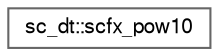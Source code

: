 digraph "Graphical Class Hierarchy"
{
 // LATEX_PDF_SIZE
  bgcolor="transparent";
  edge [fontname=FreeSans,fontsize=10,labelfontname=FreeSans,labelfontsize=10];
  node [fontname=FreeSans,fontsize=10,shape=box,height=0.2,width=0.4];
  rankdir="LR";
  Node0 [id="Node000000",label="sc_dt::scfx_pow10",height=0.2,width=0.4,color="grey40", fillcolor="white", style="filled",URL="$a01829.html",tooltip=" "];
}
